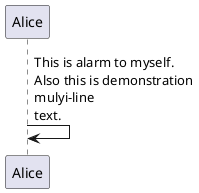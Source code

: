 @startuml
Alice -> Alice: This is alarm to myself.\nAlso this is demonstration\nmulyi-line \ntext.
@enduml